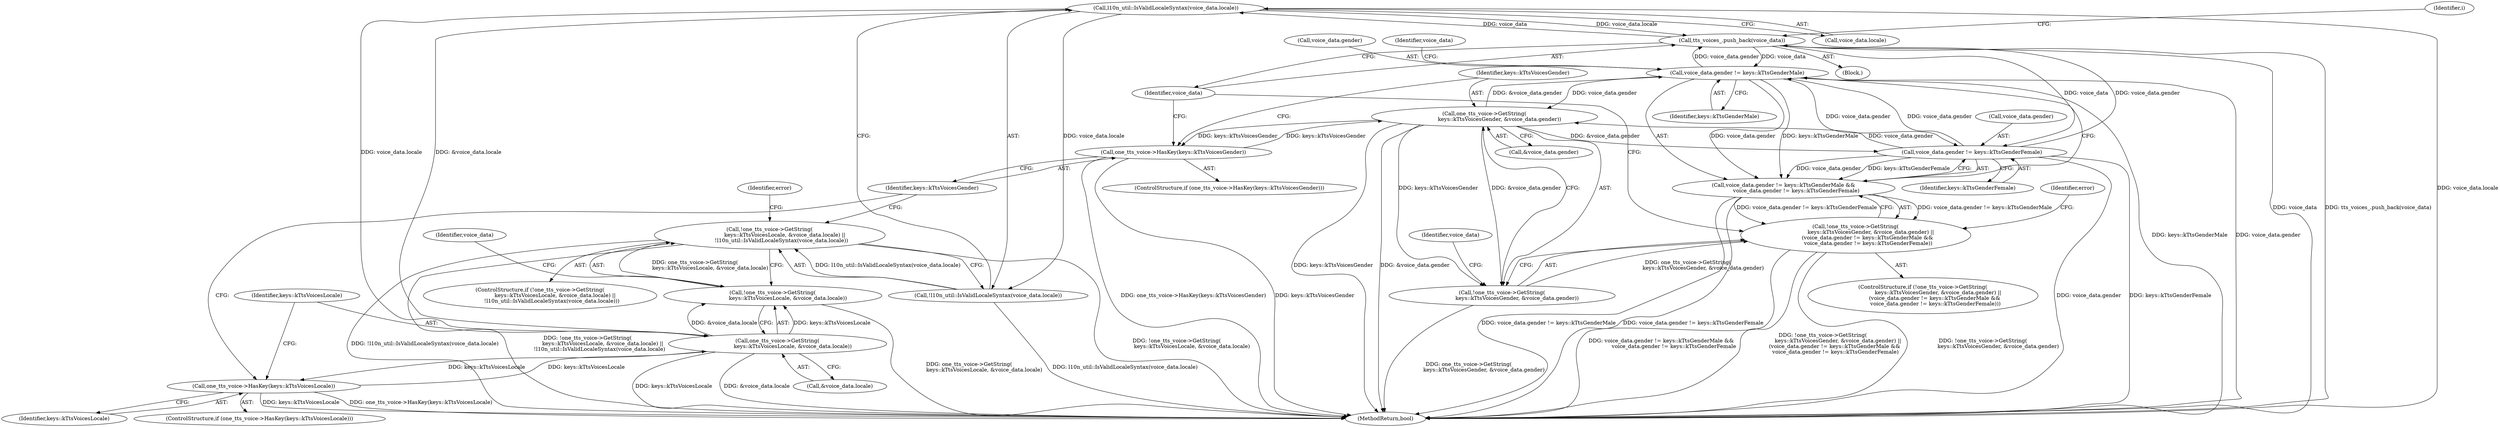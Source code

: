 digraph "1_Chrome_c63f2b7fe4fe2977f858a8e36d5f48db17eff2e7_30@del" {
"1002253" [label="(Call,l10n_util::IsValidLocaleSyntax(voice_data.locale))"];
"1002295" [label="(Call,tts_voices_.push_back(voice_data))"];
"1002278" [label="(Call,voice_data.gender != keys::kTtsGenderMale)"];
"1002271" [label="(Call,one_tts_voice->GetString(\n                  keys::kTtsVoicesGender, &voice_data.gender))"];
"1002265" [label="(Call,one_tts_voice->HasKey(keys::kTtsVoicesGender))"];
"1002283" [label="(Call,voice_data.gender != keys::kTtsGenderFemale)"];
"1002253" [label="(Call,l10n_util::IsValidLocaleSyntax(voice_data.locale))"];
"1002246" [label="(Call,one_tts_voice->GetString(\n                  keys::kTtsVoicesLocale, &voice_data.locale))"];
"1002240" [label="(Call,one_tts_voice->HasKey(keys::kTtsVoicesLocale))"];
"1002245" [label="(Call,!one_tts_voice->GetString(\n                  keys::kTtsVoicesLocale, &voice_data.locale))"];
"1002244" [label="(Call,!one_tts_voice->GetString(\n                  keys::kTtsVoicesLocale, &voice_data.locale) ||\n              !l10n_util::IsValidLocaleSyntax(voice_data.locale))"];
"1002252" [label="(Call,!l10n_util::IsValidLocaleSyntax(voice_data.locale))"];
"1002270" [label="(Call,!one_tts_voice->GetString(\n                  keys::kTtsVoicesGender, &voice_data.gender))"];
"1002269" [label="(Call,!one_tts_voice->GetString(\n                  keys::kTtsVoicesGender, &voice_data.gender) ||\n              (voice_data.gender != keys::kTtsGenderMale &&\n               voice_data.gender != keys::kTtsGenderFemale))"];
"1002277" [label="(Call,voice_data.gender != keys::kTtsGenderMale &&\n               voice_data.gender != keys::kTtsGenderFemale)"];
"1002260" [label="(Identifier,error)"];
"1002265" [label="(Call,one_tts_voice->HasKey(keys::kTtsVoicesGender))"];
"1002272" [label="(Identifier,keys::kTtsVoicesGender)"];
"1002266" [label="(Identifier,keys::kTtsVoicesGender)"];
"1002273" [label="(Call,&voice_data.gender)"];
"1002240" [label="(Call,one_tts_voice->HasKey(keys::kTtsVoicesLocale))"];
"1002279" [label="(Call,voice_data.gender)"];
"1002253" [label="(Call,l10n_util::IsValidLocaleSyntax(voice_data.locale))"];
"1002200" [label="(Identifier,i)"];
"1002252" [label="(Call,!l10n_util::IsValidLocaleSyntax(voice_data.locale))"];
"1002278" [label="(Call,voice_data.gender != keys::kTtsGenderMale)"];
"1002282" [label="(Identifier,keys::kTtsGenderMale)"];
"1002287" [label="(Identifier,keys::kTtsGenderFemale)"];
"1002254" [label="(Call,voice_data.locale)"];
"1002271" [label="(Call,one_tts_voice->GetString(\n                  keys::kTtsVoicesGender, &voice_data.gender))"];
"1002270" [label="(Call,!one_tts_voice->GetString(\n                  keys::kTtsVoicesGender, &voice_data.gender))"];
"1002268" [label="(ControlStructure,if (!one_tts_voice->GetString(\n                  keys::kTtsVoicesGender, &voice_data.gender) ||\n              (voice_data.gender != keys::kTtsGenderMale &&\n               voice_data.gender != keys::kTtsGenderFemale)))"];
"1002241" [label="(Identifier,keys::kTtsVoicesLocale)"];
"1002295" [label="(Call,tts_voices_.push_back(voice_data))"];
"1002296" [label="(Identifier,voice_data)"];
"1002277" [label="(Call,voice_data.gender != keys::kTtsGenderMale &&\n               voice_data.gender != keys::kTtsGenderFemale)"];
"1002246" [label="(Call,one_tts_voice->GetString(\n                  keys::kTtsVoicesLocale, &voice_data.locale))"];
"1002243" [label="(ControlStructure,if (!one_tts_voice->GetString(\n                  keys::kTtsVoicesLocale, &voice_data.locale) ||\n              !l10n_util::IsValidLocaleSyntax(voice_data.locale)))"];
"1002201" [label="(Block,)"];
"1002244" [label="(Call,!one_tts_voice->GetString(\n                  keys::kTtsVoicesLocale, &voice_data.locale) ||\n              !l10n_util::IsValidLocaleSyntax(voice_data.locale))"];
"1002285" [label="(Identifier,voice_data)"];
"1002248" [label="(Call,&voice_data.locale)"];
"1002269" [label="(Call,!one_tts_voice->GetString(\n                  keys::kTtsVoicesGender, &voice_data.gender) ||\n              (voice_data.gender != keys::kTtsGenderMale &&\n               voice_data.gender != keys::kTtsGenderFemale))"];
"1002264" [label="(ControlStructure,if (one_tts_voice->HasKey(keys::kTtsVoicesGender)))"];
"1002291" [label="(Identifier,error)"];
"1002245" [label="(Call,!one_tts_voice->GetString(\n                  keys::kTtsVoicesLocale, &voice_data.locale))"];
"1002284" [label="(Call,voice_data.gender)"];
"1002239" [label="(ControlStructure,if (one_tts_voice->HasKey(keys::kTtsVoicesLocale)))"];
"1002283" [label="(Call,voice_data.gender != keys::kTtsGenderFemale)"];
"1002280" [label="(Identifier,voice_data)"];
"1002255" [label="(Identifier,voice_data)"];
"1002247" [label="(Identifier,keys::kTtsVoicesLocale)"];
"1002360" [label="(MethodReturn,bool)"];
"1002253" -> "1002252"  [label="AST: "];
"1002253" -> "1002254"  [label="CFG: "];
"1002254" -> "1002253"  [label="AST: "];
"1002252" -> "1002253"  [label="CFG: "];
"1002253" -> "1002360"  [label="DDG: voice_data.locale"];
"1002253" -> "1002246"  [label="DDG: voice_data.locale"];
"1002253" -> "1002252"  [label="DDG: voice_data.locale"];
"1002295" -> "1002253"  [label="DDG: voice_data"];
"1002246" -> "1002253"  [label="DDG: &voice_data.locale"];
"1002253" -> "1002295"  [label="DDG: voice_data.locale"];
"1002295" -> "1002201"  [label="AST: "];
"1002295" -> "1002296"  [label="CFG: "];
"1002296" -> "1002295"  [label="AST: "];
"1002200" -> "1002295"  [label="CFG: "];
"1002295" -> "1002360"  [label="DDG: voice_data"];
"1002295" -> "1002360"  [label="DDG: tts_voices_.push_back(voice_data)"];
"1002295" -> "1002278"  [label="DDG: voice_data"];
"1002295" -> "1002283"  [label="DDG: voice_data"];
"1002278" -> "1002295"  [label="DDG: voice_data.gender"];
"1002283" -> "1002295"  [label="DDG: voice_data.gender"];
"1002278" -> "1002277"  [label="AST: "];
"1002278" -> "1002282"  [label="CFG: "];
"1002279" -> "1002278"  [label="AST: "];
"1002282" -> "1002278"  [label="AST: "];
"1002285" -> "1002278"  [label="CFG: "];
"1002277" -> "1002278"  [label="CFG: "];
"1002278" -> "1002360"  [label="DDG: keys::kTtsGenderMale"];
"1002278" -> "1002360"  [label="DDG: voice_data.gender"];
"1002278" -> "1002271"  [label="DDG: voice_data.gender"];
"1002278" -> "1002277"  [label="DDG: voice_data.gender"];
"1002278" -> "1002277"  [label="DDG: keys::kTtsGenderMale"];
"1002271" -> "1002278"  [label="DDG: &voice_data.gender"];
"1002283" -> "1002278"  [label="DDG: voice_data.gender"];
"1002278" -> "1002283"  [label="DDG: voice_data.gender"];
"1002271" -> "1002270"  [label="AST: "];
"1002271" -> "1002273"  [label="CFG: "];
"1002272" -> "1002271"  [label="AST: "];
"1002273" -> "1002271"  [label="AST: "];
"1002270" -> "1002271"  [label="CFG: "];
"1002271" -> "1002360"  [label="DDG: keys::kTtsVoicesGender"];
"1002271" -> "1002360"  [label="DDG: &voice_data.gender"];
"1002271" -> "1002265"  [label="DDG: keys::kTtsVoicesGender"];
"1002271" -> "1002270"  [label="DDG: keys::kTtsVoicesGender"];
"1002271" -> "1002270"  [label="DDG: &voice_data.gender"];
"1002265" -> "1002271"  [label="DDG: keys::kTtsVoicesGender"];
"1002283" -> "1002271"  [label="DDG: voice_data.gender"];
"1002271" -> "1002283"  [label="DDG: &voice_data.gender"];
"1002265" -> "1002264"  [label="AST: "];
"1002265" -> "1002266"  [label="CFG: "];
"1002266" -> "1002265"  [label="AST: "];
"1002272" -> "1002265"  [label="CFG: "];
"1002296" -> "1002265"  [label="CFG: "];
"1002265" -> "1002360"  [label="DDG: one_tts_voice->HasKey(keys::kTtsVoicesGender)"];
"1002265" -> "1002360"  [label="DDG: keys::kTtsVoicesGender"];
"1002283" -> "1002277"  [label="AST: "];
"1002283" -> "1002287"  [label="CFG: "];
"1002284" -> "1002283"  [label="AST: "];
"1002287" -> "1002283"  [label="AST: "];
"1002277" -> "1002283"  [label="CFG: "];
"1002283" -> "1002360"  [label="DDG: keys::kTtsGenderFemale"];
"1002283" -> "1002360"  [label="DDG: voice_data.gender"];
"1002283" -> "1002277"  [label="DDG: voice_data.gender"];
"1002283" -> "1002277"  [label="DDG: keys::kTtsGenderFemale"];
"1002246" -> "1002245"  [label="AST: "];
"1002246" -> "1002248"  [label="CFG: "];
"1002247" -> "1002246"  [label="AST: "];
"1002248" -> "1002246"  [label="AST: "];
"1002245" -> "1002246"  [label="CFG: "];
"1002246" -> "1002360"  [label="DDG: keys::kTtsVoicesLocale"];
"1002246" -> "1002360"  [label="DDG: &voice_data.locale"];
"1002246" -> "1002240"  [label="DDG: keys::kTtsVoicesLocale"];
"1002246" -> "1002245"  [label="DDG: keys::kTtsVoicesLocale"];
"1002246" -> "1002245"  [label="DDG: &voice_data.locale"];
"1002240" -> "1002246"  [label="DDG: keys::kTtsVoicesLocale"];
"1002240" -> "1002239"  [label="AST: "];
"1002240" -> "1002241"  [label="CFG: "];
"1002241" -> "1002240"  [label="AST: "];
"1002247" -> "1002240"  [label="CFG: "];
"1002266" -> "1002240"  [label="CFG: "];
"1002240" -> "1002360"  [label="DDG: one_tts_voice->HasKey(keys::kTtsVoicesLocale)"];
"1002240" -> "1002360"  [label="DDG: keys::kTtsVoicesLocale"];
"1002245" -> "1002244"  [label="AST: "];
"1002255" -> "1002245"  [label="CFG: "];
"1002244" -> "1002245"  [label="CFG: "];
"1002245" -> "1002360"  [label="DDG: one_tts_voice->GetString(\n                  keys::kTtsVoicesLocale, &voice_data.locale)"];
"1002245" -> "1002244"  [label="DDG: one_tts_voice->GetString(\n                  keys::kTtsVoicesLocale, &voice_data.locale)"];
"1002244" -> "1002243"  [label="AST: "];
"1002244" -> "1002252"  [label="CFG: "];
"1002252" -> "1002244"  [label="AST: "];
"1002260" -> "1002244"  [label="CFG: "];
"1002266" -> "1002244"  [label="CFG: "];
"1002244" -> "1002360"  [label="DDG: !one_tts_voice->GetString(\n                  keys::kTtsVoicesLocale, &voice_data.locale)"];
"1002244" -> "1002360"  [label="DDG: !l10n_util::IsValidLocaleSyntax(voice_data.locale)"];
"1002244" -> "1002360"  [label="DDG: !one_tts_voice->GetString(\n                  keys::kTtsVoicesLocale, &voice_data.locale) ||\n              !l10n_util::IsValidLocaleSyntax(voice_data.locale)"];
"1002252" -> "1002244"  [label="DDG: l10n_util::IsValidLocaleSyntax(voice_data.locale)"];
"1002252" -> "1002360"  [label="DDG: l10n_util::IsValidLocaleSyntax(voice_data.locale)"];
"1002270" -> "1002269"  [label="AST: "];
"1002280" -> "1002270"  [label="CFG: "];
"1002269" -> "1002270"  [label="CFG: "];
"1002270" -> "1002360"  [label="DDG: one_tts_voice->GetString(\n                  keys::kTtsVoicesGender, &voice_data.gender)"];
"1002270" -> "1002269"  [label="DDG: one_tts_voice->GetString(\n                  keys::kTtsVoicesGender, &voice_data.gender)"];
"1002269" -> "1002268"  [label="AST: "];
"1002269" -> "1002277"  [label="CFG: "];
"1002277" -> "1002269"  [label="AST: "];
"1002291" -> "1002269"  [label="CFG: "];
"1002296" -> "1002269"  [label="CFG: "];
"1002269" -> "1002360"  [label="DDG: !one_tts_voice->GetString(\n                  keys::kTtsVoicesGender, &voice_data.gender)"];
"1002269" -> "1002360"  [label="DDG: voice_data.gender != keys::kTtsGenderMale &&\n               voice_data.gender != keys::kTtsGenderFemale"];
"1002269" -> "1002360"  [label="DDG: !one_tts_voice->GetString(\n                  keys::kTtsVoicesGender, &voice_data.gender) ||\n              (voice_data.gender != keys::kTtsGenderMale &&\n               voice_data.gender != keys::kTtsGenderFemale)"];
"1002277" -> "1002269"  [label="DDG: voice_data.gender != keys::kTtsGenderMale"];
"1002277" -> "1002269"  [label="DDG: voice_data.gender != keys::kTtsGenderFemale"];
"1002277" -> "1002360"  [label="DDG: voice_data.gender != keys::kTtsGenderMale"];
"1002277" -> "1002360"  [label="DDG: voice_data.gender != keys::kTtsGenderFemale"];
}
